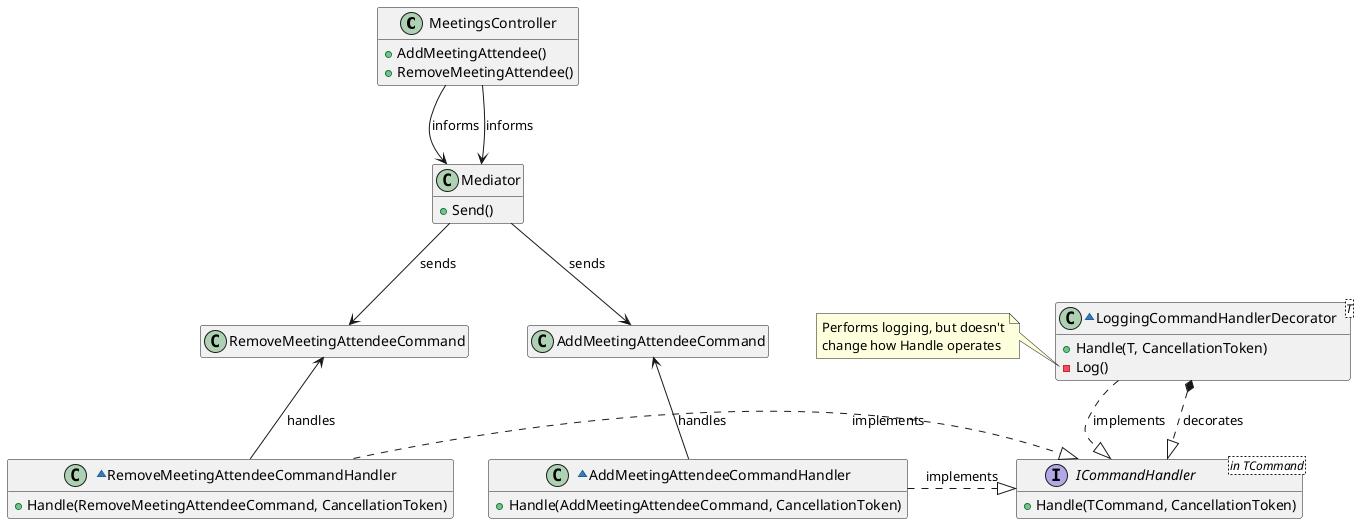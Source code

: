 @startuml
class MeetingsController {
 +AddMeetingAttendee()
 +RemoveMeetingAttendee()
}

class AddMeetingAttendeeCommand
class RemoveMeetingAttendeeCommand

class Mediator {
 +Send()
}

interface ICommandHandler<in TCommand> {
 +Handle(TCommand, CancellationToken)
}

~class AddMeetingAttendeeCommandHandler {
 +Handle(AddMeetingAttendeeCommand, CancellationToken)
}

~class RemoveMeetingAttendeeCommandHandler {
 +Handle(RemoveMeetingAttendeeCommand, CancellationToken)
}

~class LoggingCommandHandlerDecorator<T> {
 +Handle(T, CancellationToken)
 -Log() 
}

note left of LoggingCommandHandlerDecorator::Log
  Performs logging, but doesn't
  change how Handle operates
end note

hide empty members

MeetingsController -down-> Mediator: informs
MeetingsController -down-> Mediator: informs

Mediator -down-> AddMeetingAttendeeCommand: sends
Mediator -down-> RemoveMeetingAttendeeCommand: sends

AddMeetingAttendeeCommandHandler -up-> AddMeetingAttendeeCommand: handles
RemoveMeetingAttendeeCommandHandler -up-> RemoveMeetingAttendeeCommand: handles

AddMeetingAttendeeCommandHandler .right.|> ICommandHandler: implements 
RemoveMeetingAttendeeCommandHandler .right.|> ICommandHandler: implements 

LoggingCommandHandlerDecorator ..|> ICommandHandler: implements
LoggingCommandHandlerDecorator *..|> ICommandHandler: decorates
@enduml